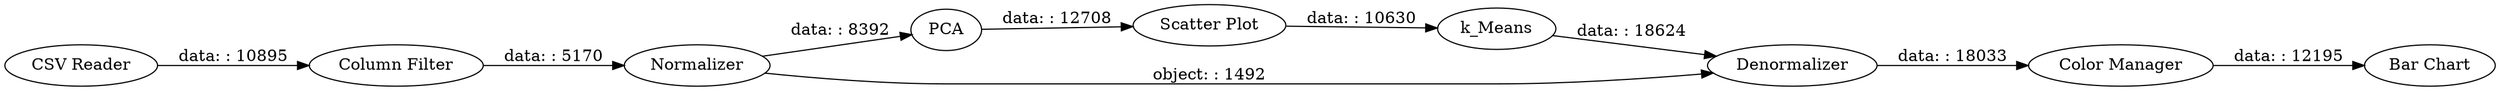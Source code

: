 digraph {
	"-9094067048109947621_23" [label="Color Manager"]
	"-9094067048109947621_2" [label=Normalizer]
	"-9094067048109947621_21" [label="Scatter Plot"]
	"-9094067048109947621_3" [label=k_Means]
	"-9094067048109947621_1" [label="CSV Reader"]
	"-9094067048109947621_34" [label="Column Filter"]
	"-9094067048109947621_27" [label=PCA]
	"-9094067048109947621_26" [label="Bar Chart"]
	"-9094067048109947621_4" [label=Denormalizer]
	"-9094067048109947621_2" -> "-9094067048109947621_4" [label="object: : 1492"]
	"-9094067048109947621_3" -> "-9094067048109947621_4" [label="data: : 18624"]
	"-9094067048109947621_4" -> "-9094067048109947621_23" [label="data: : 18033"]
	"-9094067048109947621_23" -> "-9094067048109947621_26" [label="data: : 12195"]
	"-9094067048109947621_2" -> "-9094067048109947621_27" [label="data: : 8392"]
	"-9094067048109947621_27" -> "-9094067048109947621_21" [label="data: : 12708"]
	"-9094067048109947621_34" -> "-9094067048109947621_2" [label="data: : 5170"]
	"-9094067048109947621_21" -> "-9094067048109947621_3" [label="data: : 10630"]
	"-9094067048109947621_1" -> "-9094067048109947621_34" [label="data: : 10895"]
	rankdir=LR
}

